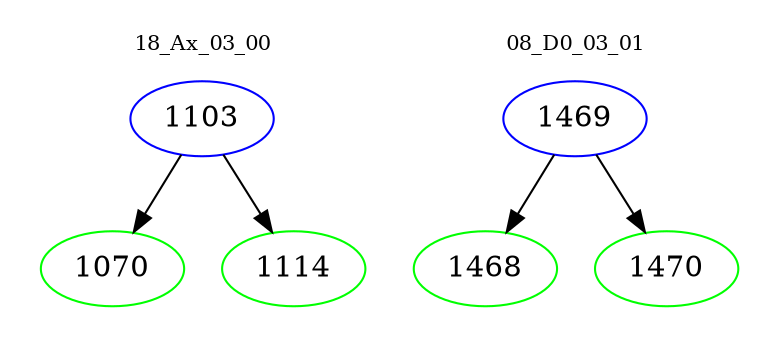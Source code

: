 digraph{
subgraph cluster_0 {
color = white
label = "18_Ax_03_00";
fontsize=10;
T0_1103 [label="1103", color="blue"]
T0_1103 -> T0_1070 [color="black"]
T0_1070 [label="1070", color="green"]
T0_1103 -> T0_1114 [color="black"]
T0_1114 [label="1114", color="green"]
}
subgraph cluster_1 {
color = white
label = "08_D0_03_01";
fontsize=10;
T1_1469 [label="1469", color="blue"]
T1_1469 -> T1_1468 [color="black"]
T1_1468 [label="1468", color="green"]
T1_1469 -> T1_1470 [color="black"]
T1_1470 [label="1470", color="green"]
}
}

